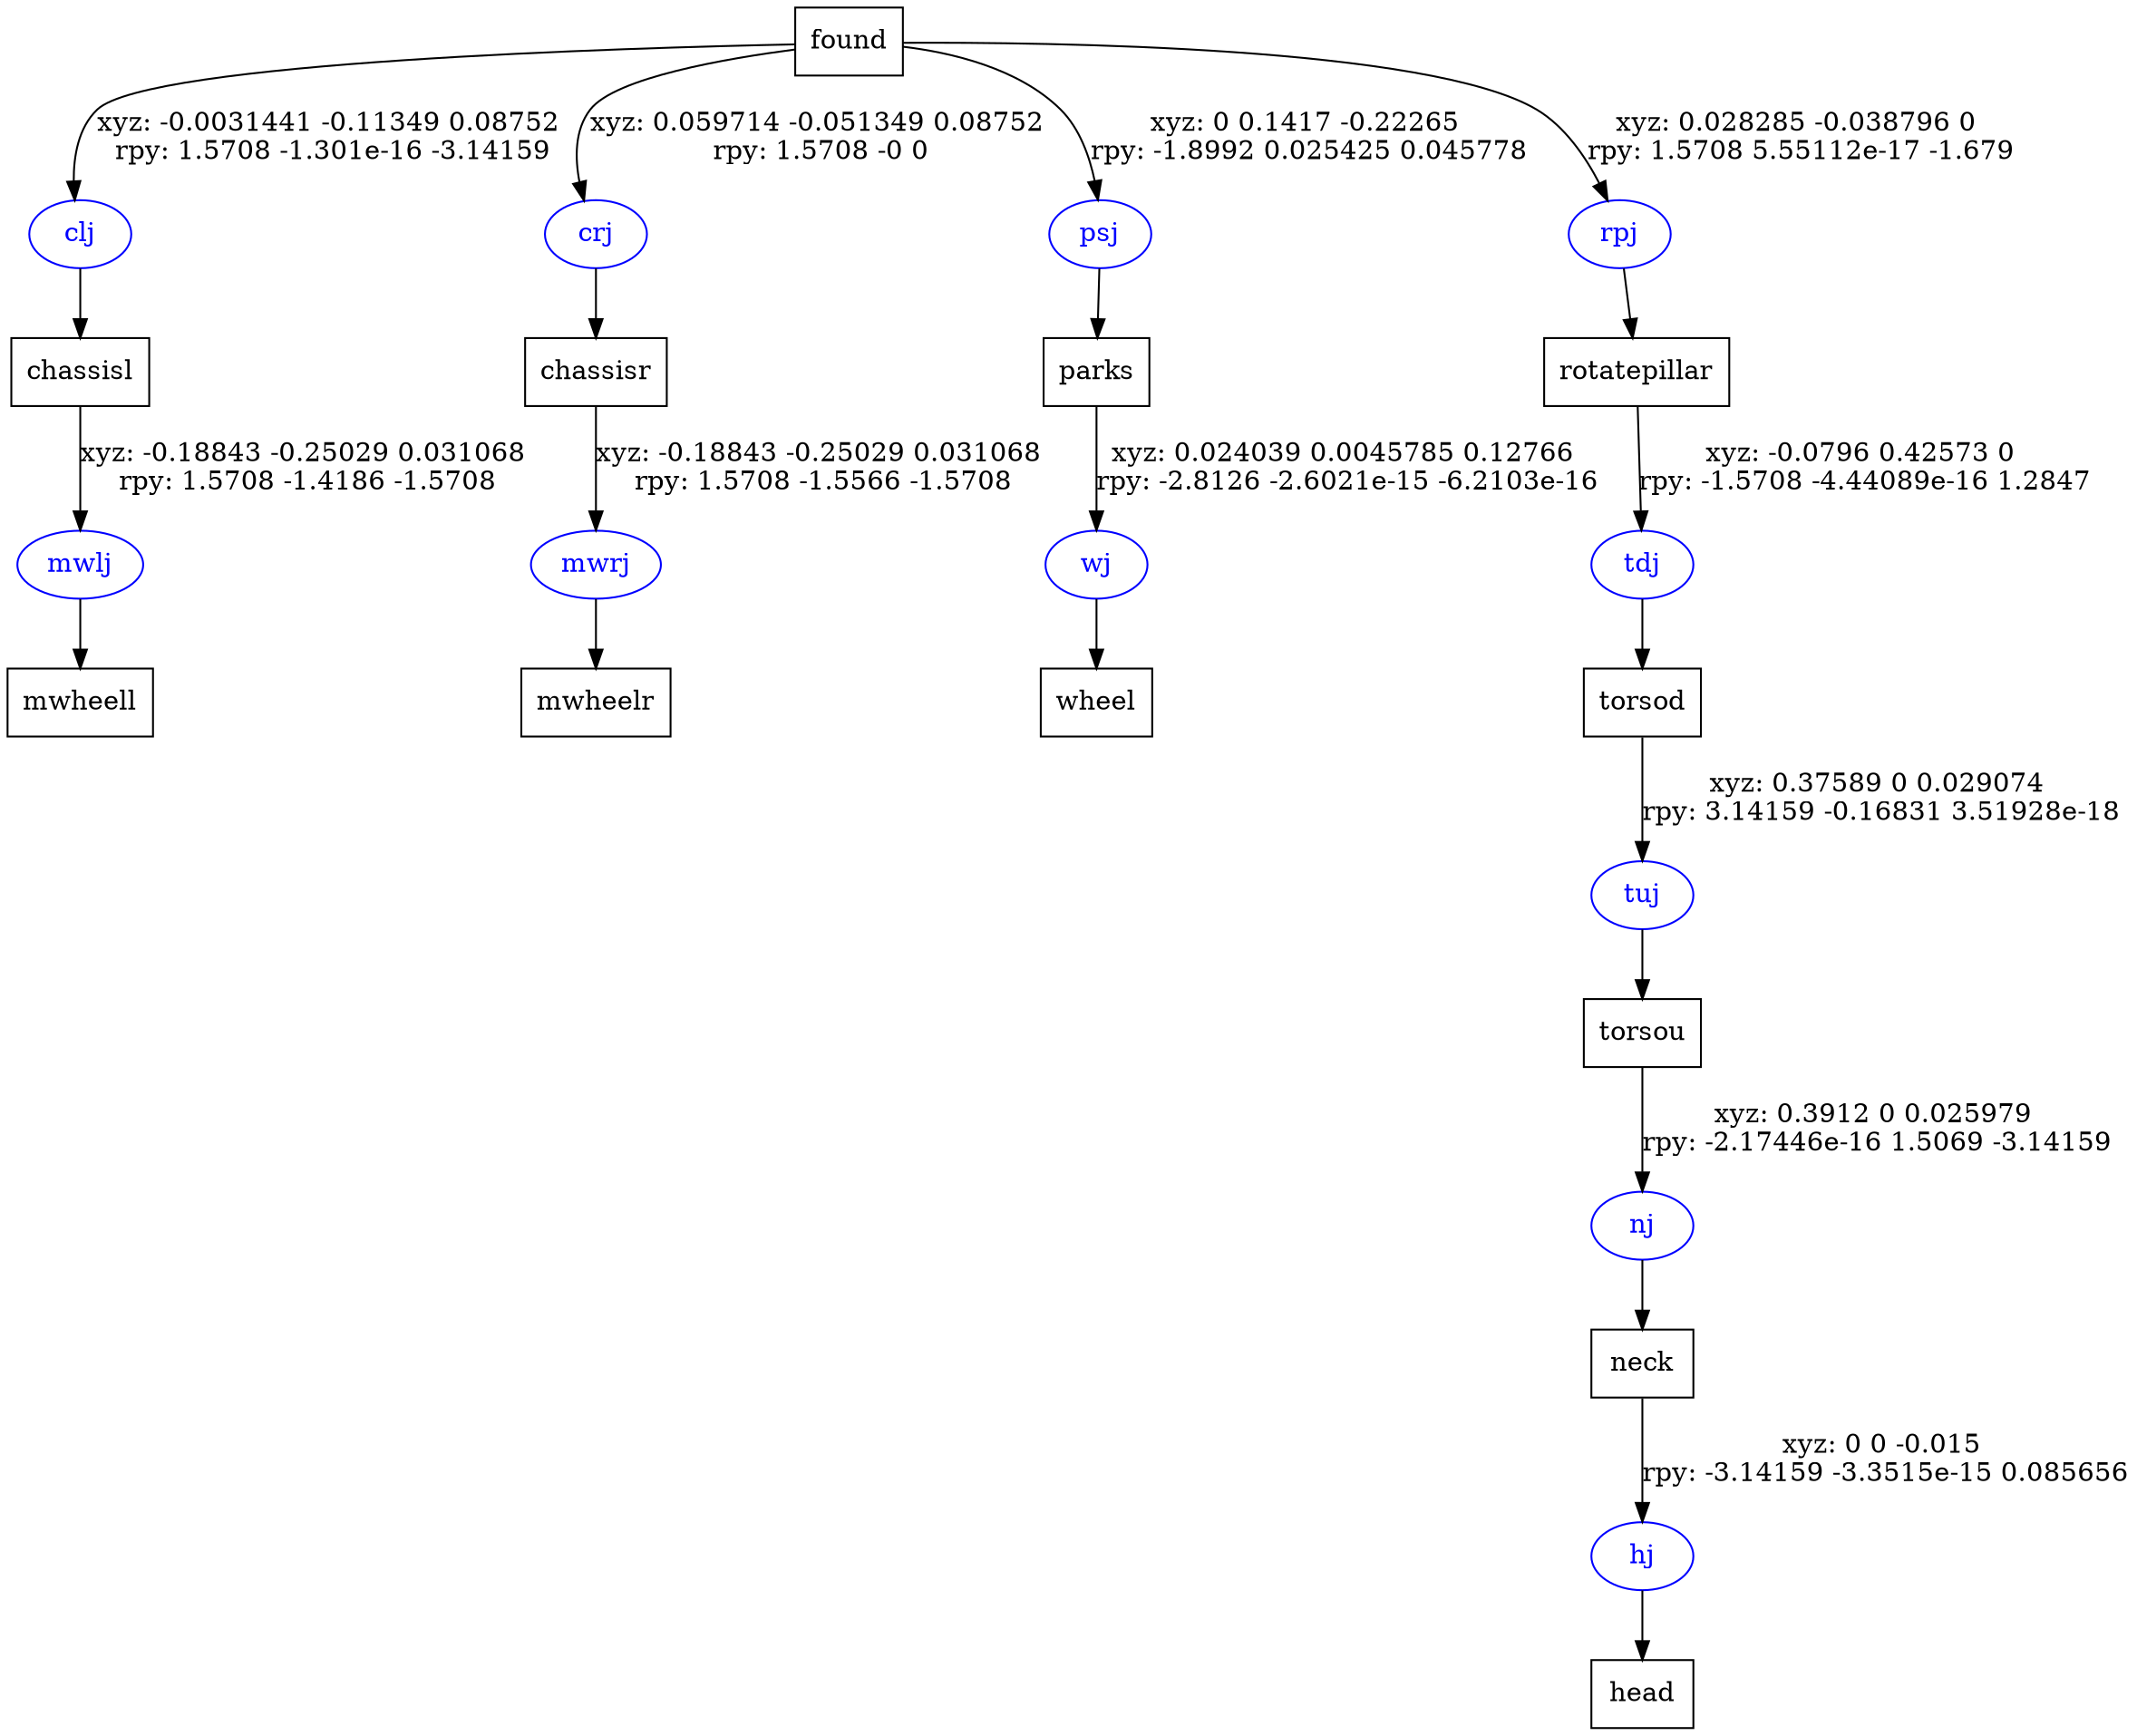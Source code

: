 digraph G {
node [shape=box];
"found" [label="found"];
"chassisl" [label="chassisl"];
"mwheell" [label="mwheell"];
"chassisr" [label="chassisr"];
"mwheelr" [label="mwheelr"];
"parks" [label="parks"];
"wheel" [label="wheel"];
"rotatepillar" [label="rotatepillar"];
"torsod" [label="torsod"];
"torsou" [label="torsou"];
"neck" [label="neck"];
"head" [label="head"];
node [shape=ellipse, color=blue, fontcolor=blue];
"found" -> "clj" [label="xyz: -0.0031441 -0.11349 0.08752 \nrpy: 1.5708 -1.301e-16 -3.14159"]
"clj" -> "chassisl"
"chassisl" -> "mwlj" [label="xyz: -0.18843 -0.25029 0.031068 \nrpy: 1.5708 -1.4186 -1.5708"]
"mwlj" -> "mwheell"
"found" -> "crj" [label="xyz: 0.059714 -0.051349 0.08752 \nrpy: 1.5708 -0 0"]
"crj" -> "chassisr"
"chassisr" -> "mwrj" [label="xyz: -0.18843 -0.25029 0.031068 \nrpy: 1.5708 -1.5566 -1.5708"]
"mwrj" -> "mwheelr"
"found" -> "psj" [label="xyz: 0 0.1417 -0.22265 \nrpy: -1.8992 0.025425 0.045778"]
"psj" -> "parks"
"parks" -> "wj" [label="xyz: 0.024039 0.0045785 0.12766 \nrpy: -2.8126 -2.6021e-15 -6.2103e-16"]
"wj" -> "wheel"
"found" -> "rpj" [label="xyz: 0.028285 -0.038796 0 \nrpy: 1.5708 5.55112e-17 -1.679"]
"rpj" -> "rotatepillar"
"rotatepillar" -> "tdj" [label="xyz: -0.0796 0.42573 0 \nrpy: -1.5708 -4.44089e-16 1.2847"]
"tdj" -> "torsod"
"torsod" -> "tuj" [label="xyz: 0.37589 0 0.029074 \nrpy: 3.14159 -0.16831 3.51928e-18"]
"tuj" -> "torsou"
"torsou" -> "nj" [label="xyz: 0.3912 0 0.025979 \nrpy: -2.17446e-16 1.5069 -3.14159"]
"nj" -> "neck"
"neck" -> "hj" [label="xyz: 0 0 -0.015 \nrpy: -3.14159 -3.3515e-15 0.085656"]
"hj" -> "head"
}
